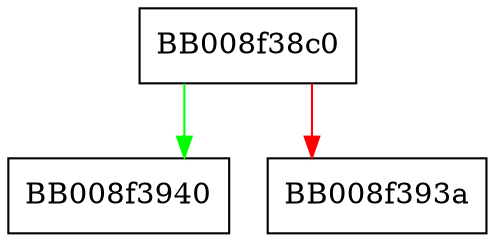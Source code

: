 digraph do_dlsym_private {
  node [shape="box"];
  graph [splines=ortho];
  BB008f38c0 -> BB008f3940 [color="green"];
  BB008f38c0 -> BB008f393a [color="red"];
}